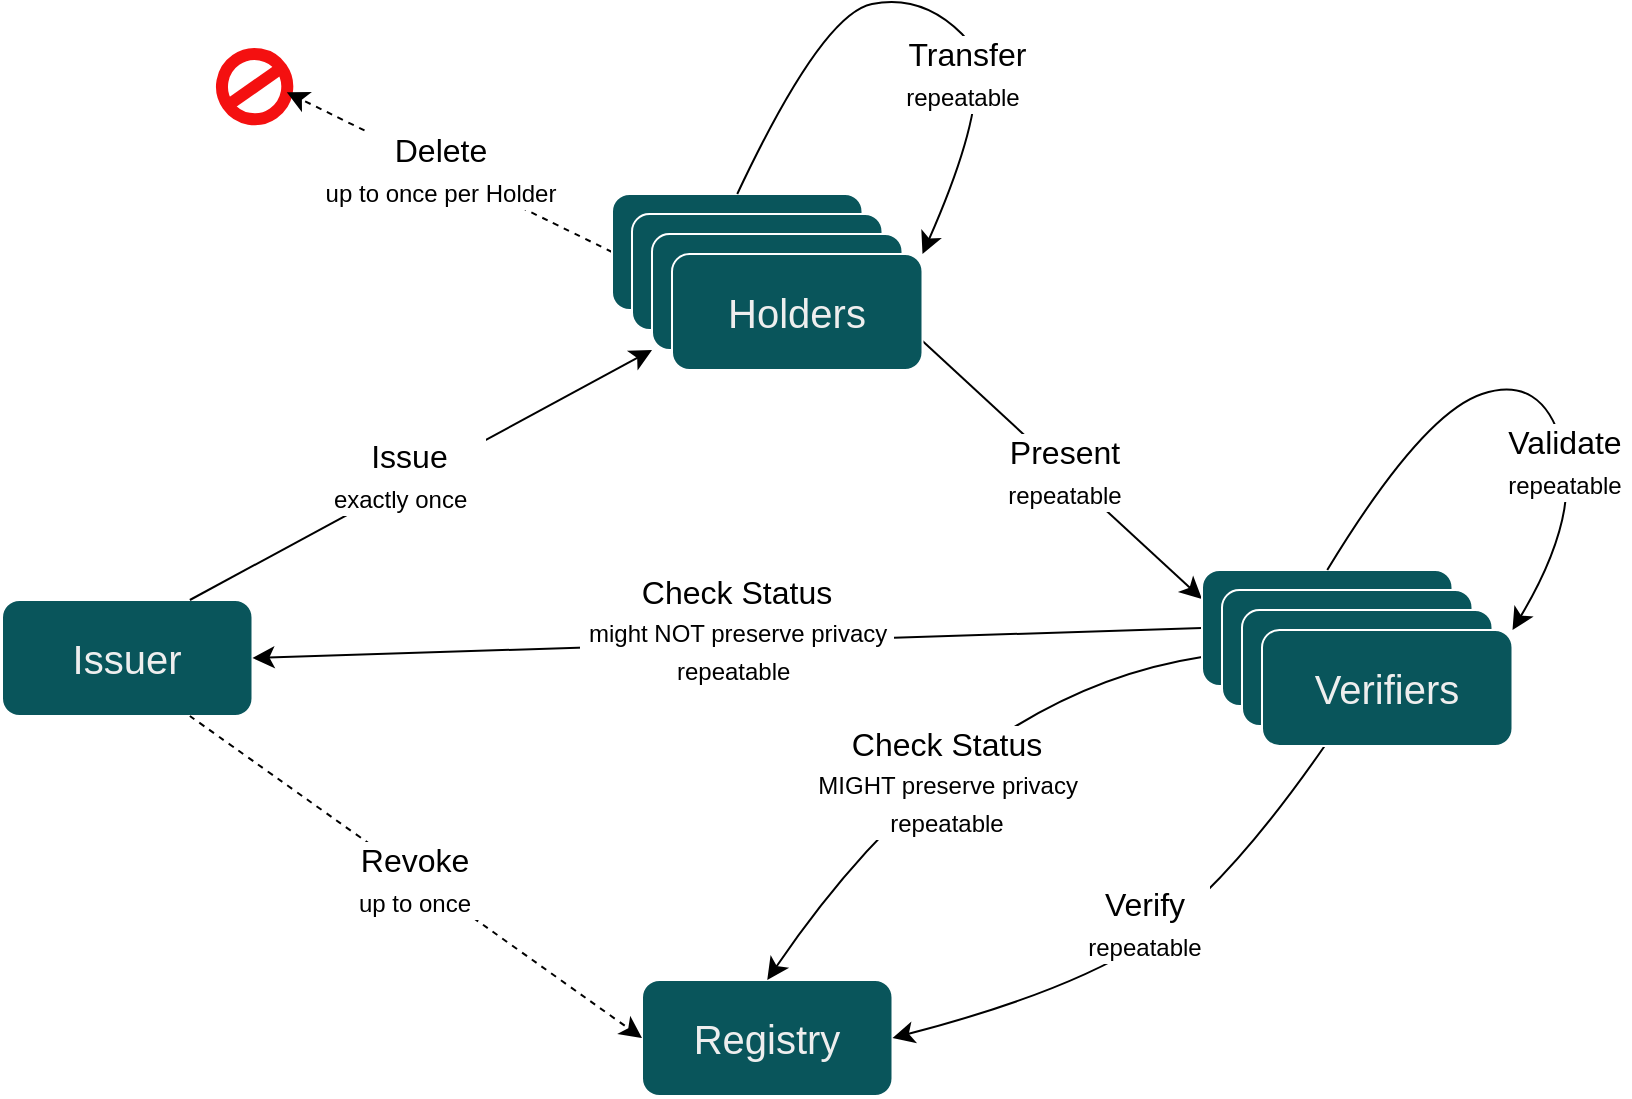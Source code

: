<mxfile version="23.0.2" type="device">
  <diagram name="Page-1" id="6gULVhWcurzz5zKnDaAR">
    <mxGraphModel dx="1653" dy="997" grid="1" gridSize="10" guides="1" tooltips="1" connect="1" arrows="1" fold="1" page="1" pageScale="1" pageWidth="1169" pageHeight="827" math="0" shadow="0">
      <root>
        <mxCell id="0" />
        <mxCell id="1" parent="0" />
        <UserObject label="&lt;font style=&quot;&quot;&gt;&lt;span style=&quot;font-size: 20px;&quot;&gt;Issuer&lt;/span&gt;&lt;/font&gt;" linkTarget="_blank" id="r7VOtmBWi9sTdI5Oyx6i-1">
          <mxCell style="rounded=1;whiteSpace=wrap;html=1;fontSize=16;labelBackgroundColor=none;fillColor=#09555B;strokeColor=#FFFFFF;fontColor=#EEEEEE;" parent="1" vertex="1">
            <mxGeometry x="210" y="403" width="125.25" height="58" as="geometry" />
          </mxCell>
        </UserObject>
        <UserObject label="&lt;font style=&quot;&quot;&gt;&lt;span style=&quot;font-size: 20px;&quot;&gt;Registry&lt;/span&gt;&lt;/font&gt;" linkTarget="_blank" id="WkVDoU_EPi6P_C-XghKi-11">
          <mxCell style="rounded=1;whiteSpace=wrap;html=1;fontSize=16;labelBackgroundColor=none;fillColor=#09555B;strokeColor=#FFFFFF;fontColor=#EEEEEE;" parent="1" vertex="1">
            <mxGeometry x="530" y="593" width="125.25" height="58" as="geometry" />
          </mxCell>
        </UserObject>
        <mxCell id="WkVDoU_EPi6P_C-XghKi-12" value="" style="endArrow=classic;html=1;rounded=0;fontSize=12;startSize=8;endSize=8;curved=1;exitX=0.75;exitY=0;exitDx=0;exitDy=0;entryX=0;entryY=1;entryDx=0;entryDy=0;" parent="1" source="r7VOtmBWi9sTdI5Oyx6i-1" target="WkVDoU_EPi6P_C-XghKi-3" edge="1">
          <mxGeometry width="50" height="50" relative="1" as="geometry">
            <mxPoint x="430" y="490" as="sourcePoint" />
            <mxPoint x="480" y="440" as="targetPoint" />
          </mxGeometry>
        </mxCell>
        <mxCell id="WkVDoU_EPi6P_C-XghKi-13" value="&amp;nbsp;Issue&lt;br&gt;&amp;nbsp;&lt;font style=&quot;font-size: 12px;&quot;&gt;exactly once&lt;/font&gt;&amp;nbsp;&amp;nbsp;" style="edgeLabel;html=1;align=center;verticalAlign=middle;resizable=0;points=[];fontSize=16;" parent="WkVDoU_EPi6P_C-XghKi-12" vertex="1" connectable="0">
          <mxGeometry x="-0.058" y="4" relative="1" as="geometry">
            <mxPoint as="offset" />
          </mxGeometry>
        </mxCell>
        <mxCell id="WkVDoU_EPi6P_C-XghKi-14" value="" style="endArrow=classic;html=1;rounded=0;fontSize=12;startSize=8;endSize=8;curved=1;exitX=1;exitY=0.75;exitDx=0;exitDy=0;entryX=0;entryY=0.25;entryDx=0;entryDy=0;" parent="1" source="WkVDoU_EPi6P_C-XghKi-4" target="WkVDoU_EPi6P_C-XghKi-6" edge="1">
          <mxGeometry width="50" height="50" relative="1" as="geometry">
            <mxPoint x="430" y="490" as="sourcePoint" />
            <mxPoint x="480" y="440" as="targetPoint" />
          </mxGeometry>
        </mxCell>
        <mxCell id="WkVDoU_EPi6P_C-XghKi-15" value="&amp;nbsp;Present&amp;nbsp;&lt;br&gt;&lt;font style=&quot;font-size: 12px;&quot;&gt;&amp;nbsp;repeatable&amp;nbsp;&lt;/font&gt;" style="edgeLabel;html=1;align=center;verticalAlign=middle;resizable=0;points=[];fontSize=16;" parent="WkVDoU_EPi6P_C-XghKi-14" vertex="1" connectable="0">
          <mxGeometry x="0.014" relative="1" as="geometry">
            <mxPoint as="offset" />
          </mxGeometry>
        </mxCell>
        <mxCell id="WkVDoU_EPi6P_C-XghKi-16" value="" style="endArrow=classic;html=1;rounded=0;fontSize=12;startSize=8;endSize=8;curved=1;entryX=1;entryY=0.5;entryDx=0;entryDy=0;exitX=0;exitY=0.5;exitDx=0;exitDy=0;" parent="1" source="WkVDoU_EPi6P_C-XghKi-6" target="r7VOtmBWi9sTdI5Oyx6i-1" edge="1">
          <mxGeometry width="50" height="50" relative="1" as="geometry">
            <mxPoint x="800" y="390" as="sourcePoint" />
            <mxPoint x="480" y="440" as="targetPoint" />
          </mxGeometry>
        </mxCell>
        <mxCell id="WkVDoU_EPi6P_C-XghKi-17" value="&amp;nbsp;Check Status&amp;nbsp;&lt;br&gt;&amp;nbsp;&lt;font style=&quot;font-size: 12px;&quot;&gt;might NOT preserve privacy&amp;nbsp;&lt;br&gt;repeatable&amp;nbsp;&lt;/font&gt;" style="edgeLabel;html=1;align=center;verticalAlign=middle;resizable=0;points=[];fontSize=16;" parent="WkVDoU_EPi6P_C-XghKi-16" vertex="1" connectable="0">
          <mxGeometry x="-0.014" y="2" relative="1" as="geometry">
            <mxPoint x="1" y="-9" as="offset" />
          </mxGeometry>
        </mxCell>
        <mxCell id="WkVDoU_EPi6P_C-XghKi-18" value="" style="endArrow=classic;html=1;rounded=0;fontSize=12;startSize=8;endSize=8;curved=1;exitX=0.75;exitY=1;exitDx=0;exitDy=0;entryX=0;entryY=0.5;entryDx=0;entryDy=0;dashed=1;" parent="1" source="r7VOtmBWi9sTdI5Oyx6i-1" target="WkVDoU_EPi6P_C-XghKi-11" edge="1">
          <mxGeometry width="50" height="50" relative="1" as="geometry">
            <mxPoint x="430" y="490" as="sourcePoint" />
            <mxPoint x="480" y="440" as="targetPoint" />
          </mxGeometry>
        </mxCell>
        <mxCell id="WkVDoU_EPi6P_C-XghKi-19" value="&amp;nbsp;Revoke&amp;nbsp;&lt;br&gt;&amp;nbsp;&lt;font style=&quot;font-size: 12px;&quot;&gt;up to once&lt;/font&gt;&amp;nbsp;" style="edgeLabel;html=1;align=center;verticalAlign=middle;resizable=0;points=[];fontSize=16;" parent="WkVDoU_EPi6P_C-XghKi-18" vertex="1" connectable="0">
          <mxGeometry x="-0.001" y="-2" relative="1" as="geometry">
            <mxPoint as="offset" />
          </mxGeometry>
        </mxCell>
        <mxCell id="WkVDoU_EPi6P_C-XghKi-20" value="" style="curved=1;endArrow=classic;html=1;rounded=0;fontSize=12;startSize=8;endSize=8;exitX=0;exitY=0.75;exitDx=0;exitDy=0;entryX=0.5;entryY=0;entryDx=0;entryDy=0;" parent="1" source="WkVDoU_EPi6P_C-XghKi-6" target="WkVDoU_EPi6P_C-XghKi-11" edge="1">
          <mxGeometry width="50" height="50" relative="1" as="geometry">
            <mxPoint x="430" y="490" as="sourcePoint" />
            <mxPoint x="480" y="440" as="targetPoint" />
            <Array as="points">
              <mxPoint x="690" y="450" />
            </Array>
          </mxGeometry>
        </mxCell>
        <mxCell id="WkVDoU_EPi6P_C-XghKi-21" value="&amp;nbsp;Check Status&amp;nbsp;&lt;br&gt;&amp;nbsp;&lt;font style=&quot;font-size: 12px;&quot;&gt;MIGHT preserve privacy&amp;nbsp;&lt;br&gt;repeatable&lt;/font&gt;" style="edgeLabel;html=1;align=center;verticalAlign=middle;resizable=0;points=[];fontSize=16;" parent="WkVDoU_EPi6P_C-XghKi-20" vertex="1" connectable="0">
          <mxGeometry x="0.098" y="18" relative="1" as="geometry">
            <mxPoint x="-1" as="offset" />
          </mxGeometry>
        </mxCell>
        <mxCell id="WkVDoU_EPi6P_C-XghKi-23" value="" style="curved=1;endArrow=classic;html=1;rounded=0;fontSize=12;startSize=8;endSize=8;exitX=0.25;exitY=1;exitDx=0;exitDy=0;entryX=1;entryY=0.5;entryDx=0;entryDy=0;" parent="1" source="WkVDoU_EPi6P_C-XghKi-9" target="WkVDoU_EPi6P_C-XghKi-11" edge="1">
          <mxGeometry width="50" height="50" relative="1" as="geometry">
            <mxPoint x="430" y="490" as="sourcePoint" />
            <mxPoint x="480" y="440" as="targetPoint" />
            <Array as="points">
              <mxPoint x="820" y="550" />
              <mxPoint x="740" y="600" />
            </Array>
          </mxGeometry>
        </mxCell>
        <mxCell id="WkVDoU_EPi6P_C-XghKi-24" value="&amp;nbsp;Verify&amp;nbsp;&lt;br&gt;&amp;nbsp;&lt;font style=&quot;font-size: 12px;&quot;&gt;repeatable&lt;/font&gt;&amp;nbsp;" style="edgeLabel;html=1;align=center;verticalAlign=middle;resizable=0;points=[];fontSize=16;" parent="WkVDoU_EPi6P_C-XghKi-23" vertex="1" connectable="0">
          <mxGeometry x="-0.02" y="-16" relative="1" as="geometry">
            <mxPoint x="6" y="5" as="offset" />
          </mxGeometry>
        </mxCell>
        <mxCell id="WkVDoU_EPi6P_C-XghKi-30" value="" style="shape=lineEllipse;perimeter=ellipsePerimeter;whiteSpace=wrap;html=1;backgroundOutline=1;fontSize=16;rotation=-35;strokeWidth=6;strokeColor=#f41010;fillColor=none;" parent="1" vertex="1">
          <mxGeometry x="320" y="130" width="32.63" height="32.63" as="geometry" />
        </mxCell>
        <mxCell id="WkVDoU_EPi6P_C-XghKi-31" value="" style="endArrow=classic;html=1;rounded=0;fontSize=12;startSize=8;endSize=8;curved=1;entryX=1;entryY=1;entryDx=0;entryDy=0;exitX=0;exitY=0.5;exitDx=0;exitDy=0;targetPerimeterSpacing=-6;dashed=1;" parent="1" source="WkVDoU_EPi6P_C-XghKi-1" target="WkVDoU_EPi6P_C-XghKi-30" edge="1">
          <mxGeometry width="50" height="50" relative="1" as="geometry">
            <mxPoint x="330" y="269" as="sourcePoint" />
            <mxPoint x="380" y="219" as="targetPoint" />
          </mxGeometry>
        </mxCell>
        <mxCell id="WkVDoU_EPi6P_C-XghKi-32" value="&amp;nbsp;Delete&amp;nbsp;&lt;br&gt;&amp;nbsp;&lt;font style=&quot;font-size: 12px;&quot;&gt;up to once per Holder&lt;/font&gt;&amp;nbsp;" style="edgeLabel;html=1;align=center;verticalAlign=middle;resizable=0;points=[];fontSize=16;" parent="WkVDoU_EPi6P_C-XghKi-31" vertex="1" connectable="0">
          <mxGeometry x="0.052" y="1" relative="1" as="geometry">
            <mxPoint as="offset" />
          </mxGeometry>
        </mxCell>
        <mxCell id="WeRIz-Bh-gNBJ7O2u5bh-2" value="" style="group" parent="1" vertex="1" connectable="0">
          <mxGeometry x="810" y="388" width="155.25" height="88" as="geometry" />
        </mxCell>
        <UserObject label="&lt;font style=&quot;&quot;&gt;&lt;span style=&quot;font-size: 20px;&quot;&gt;Verifiers&lt;/span&gt;&lt;/font&gt;" linkTarget="_blank" id="WkVDoU_EPi6P_C-XghKi-6">
          <mxCell style="rounded=1;whiteSpace=wrap;html=1;fontSize=16;labelBackgroundColor=none;fillColor=#09555B;strokeColor=#FFFFFF;fontColor=#EEEEEE;" parent="WeRIz-Bh-gNBJ7O2u5bh-2" vertex="1">
            <mxGeometry width="125.25" height="58" as="geometry" />
          </mxCell>
        </UserObject>
        <UserObject label="&lt;font style=&quot;&quot;&gt;&lt;span style=&quot;font-size: 20px;&quot;&gt;Verifiers&lt;/span&gt;&lt;/font&gt;" linkTarget="_blank" id="WkVDoU_EPi6P_C-XghKi-7">
          <mxCell style="rounded=1;whiteSpace=wrap;html=1;fontSize=16;labelBackgroundColor=none;fillColor=#09555B;strokeColor=#FFFFFF;fontColor=#EEEEEE;" parent="WeRIz-Bh-gNBJ7O2u5bh-2" vertex="1">
            <mxGeometry x="10" y="10" width="125.25" height="58" as="geometry" />
          </mxCell>
        </UserObject>
        <UserObject label="&lt;font style=&quot;&quot;&gt;&lt;span style=&quot;font-size: 20px;&quot;&gt;Verifiers&lt;/span&gt;&lt;/font&gt;" linkTarget="_blank" id="WkVDoU_EPi6P_C-XghKi-8">
          <mxCell style="rounded=1;whiteSpace=wrap;html=1;fontSize=16;labelBackgroundColor=none;fillColor=#09555B;strokeColor=#FFFFFF;fontColor=#EEEEEE;" parent="WeRIz-Bh-gNBJ7O2u5bh-2" vertex="1">
            <mxGeometry x="20" y="20" width="125.25" height="58" as="geometry" />
          </mxCell>
        </UserObject>
        <UserObject label="&lt;font style=&quot;&quot;&gt;&lt;span style=&quot;font-size: 20px;&quot;&gt;Verifiers&lt;/span&gt;&lt;/font&gt;" linkTarget="_blank" id="WkVDoU_EPi6P_C-XghKi-9">
          <mxCell style="rounded=1;whiteSpace=wrap;html=1;fontSize=16;labelBackgroundColor=none;fillColor=#09555B;strokeColor=#FFFFFF;fontColor=#EEEEEE;" parent="WeRIz-Bh-gNBJ7O2u5bh-2" vertex="1">
            <mxGeometry x="30" y="30" width="125.25" height="58" as="geometry" />
          </mxCell>
        </UserObject>
        <mxCell id="WkVDoU_EPi6P_C-XghKi-28" value="" style="curved=1;endArrow=classic;html=1;rounded=0;fontSize=12;startSize=8;endSize=8;exitX=0.5;exitY=0;exitDx=0;exitDy=0;entryX=1;entryY=0;entryDx=0;entryDy=0;" parent="WeRIz-Bh-gNBJ7O2u5bh-2" source="WkVDoU_EPi6P_C-XghKi-6" target="WkVDoU_EPi6P_C-XghKi-9" edge="1">
          <mxGeometry width="50" height="50" relative="1" as="geometry">
            <mxPoint x="60" y="-18" as="sourcePoint" />
            <mxPoint x="260" y="22" as="targetPoint" />
            <Array as="points">
              <mxPoint x="110" y="-78" />
              <mxPoint x="170" y="-98" />
              <mxPoint x="190" y="-28" />
            </Array>
          </mxGeometry>
        </mxCell>
        <mxCell id="WkVDoU_EPi6P_C-XghKi-29" value="&amp;nbsp;Validate&amp;nbsp;&lt;br&gt;&lt;font style=&quot;font-size: 12px;&quot;&gt;&amp;nbsp;repeatable&amp;nbsp;&lt;/font&gt;" style="edgeLabel;html=1;align=center;verticalAlign=middle;resizable=0;points=[];fontSize=16;" parent="WkVDoU_EPi6P_C-XghKi-28" vertex="1" connectable="0">
          <mxGeometry x="0.301" y="-2" relative="1" as="geometry">
            <mxPoint x="2" y="7" as="offset" />
          </mxGeometry>
        </mxCell>
        <mxCell id="WeRIz-Bh-gNBJ7O2u5bh-3" value="" style="group" parent="1" vertex="1" connectable="0">
          <mxGeometry x="515" y="200" width="155.25" height="88" as="geometry" />
        </mxCell>
        <UserObject label="&lt;font style=&quot;&quot;&gt;&lt;span style=&quot;font-size: 20px;&quot;&gt;Holders&lt;/span&gt;&lt;/font&gt;" linkTarget="_blank" id="WkVDoU_EPi6P_C-XghKi-1">
          <mxCell style="rounded=1;whiteSpace=wrap;html=1;fontSize=16;labelBackgroundColor=none;fillColor=#09555B;strokeColor=#FFFFFF;fontColor=#EEEEEE;" parent="WeRIz-Bh-gNBJ7O2u5bh-3" vertex="1">
            <mxGeometry width="125.25" height="58" as="geometry" />
          </mxCell>
        </UserObject>
        <UserObject label="&lt;font style=&quot;&quot;&gt;&lt;span style=&quot;font-size: 20px;&quot;&gt;Holders&lt;/span&gt;&lt;/font&gt;" linkTarget="_blank" id="WkVDoU_EPi6P_C-XghKi-2">
          <mxCell style="rounded=1;whiteSpace=wrap;html=1;fontSize=16;labelBackgroundColor=none;fillColor=#09555B;strokeColor=#FFFFFF;fontColor=#EEEEEE;" parent="WeRIz-Bh-gNBJ7O2u5bh-3" vertex="1">
            <mxGeometry x="10" y="10" width="125.25" height="58" as="geometry" />
          </mxCell>
        </UserObject>
        <UserObject label="&lt;font style=&quot;&quot;&gt;&lt;span style=&quot;font-size: 20px;&quot;&gt;Holders&lt;/span&gt;&lt;/font&gt;" linkTarget="_blank" id="WkVDoU_EPi6P_C-XghKi-3">
          <mxCell style="rounded=1;whiteSpace=wrap;html=1;fontSize=16;labelBackgroundColor=none;fillColor=#09555B;strokeColor=#FFFFFF;fontColor=#EEEEEE;" parent="WeRIz-Bh-gNBJ7O2u5bh-3" vertex="1">
            <mxGeometry x="20" y="20" width="125.25" height="58" as="geometry" />
          </mxCell>
        </UserObject>
        <UserObject label="&lt;font style=&quot;&quot;&gt;&lt;span style=&quot;font-size: 20px;&quot;&gt;Holders&lt;/span&gt;&lt;/font&gt;" linkTarget="_blank" id="WkVDoU_EPi6P_C-XghKi-4">
          <mxCell style="rounded=1;whiteSpace=wrap;html=1;fontSize=16;labelBackgroundColor=none;fillColor=#09555B;strokeColor=#FFFFFF;fontColor=#EEEEEE;" parent="WeRIz-Bh-gNBJ7O2u5bh-3" vertex="1">
            <mxGeometry x="30" y="30" width="125.25" height="58" as="geometry" />
          </mxCell>
        </UserObject>
        <mxCell id="WkVDoU_EPi6P_C-XghKi-25" value="" style="curved=1;endArrow=classic;html=1;rounded=0;fontSize=12;startSize=8;endSize=8;exitX=0.5;exitY=0;exitDx=0;exitDy=0;entryX=1;entryY=0;entryDx=0;entryDy=0;" parent="WeRIz-Bh-gNBJ7O2u5bh-3" source="WkVDoU_EPi6P_C-XghKi-1" target="WkVDoU_EPi6P_C-XghKi-4" edge="1">
          <mxGeometry width="50" height="50" relative="1" as="geometry">
            <mxPoint x="35" y="-40" as="sourcePoint" />
            <mxPoint x="215" y="10" as="targetPoint" />
            <Array as="points">
              <mxPoint x="105" y="-90" />
              <mxPoint x="155" y="-100" />
              <mxPoint x="195" y="-60" />
            </Array>
          </mxGeometry>
        </mxCell>
        <mxCell id="WkVDoU_EPi6P_C-XghKi-27" value="&amp;nbsp;Transfer&lt;br&gt;&amp;nbsp;&lt;font style=&quot;font-size: 12px;&quot;&gt;repeatable&lt;/font&gt;&amp;nbsp;" style="edgeLabel;html=1;align=center;verticalAlign=middle;resizable=0;points=[];fontSize=16;" parent="WkVDoU_EPi6P_C-XghKi-25" vertex="1" connectable="0">
          <mxGeometry x="0.335" y="-1" relative="1" as="geometry">
            <mxPoint x="-17" y="1" as="offset" />
          </mxGeometry>
        </mxCell>
      </root>
    </mxGraphModel>
  </diagram>
</mxfile>
